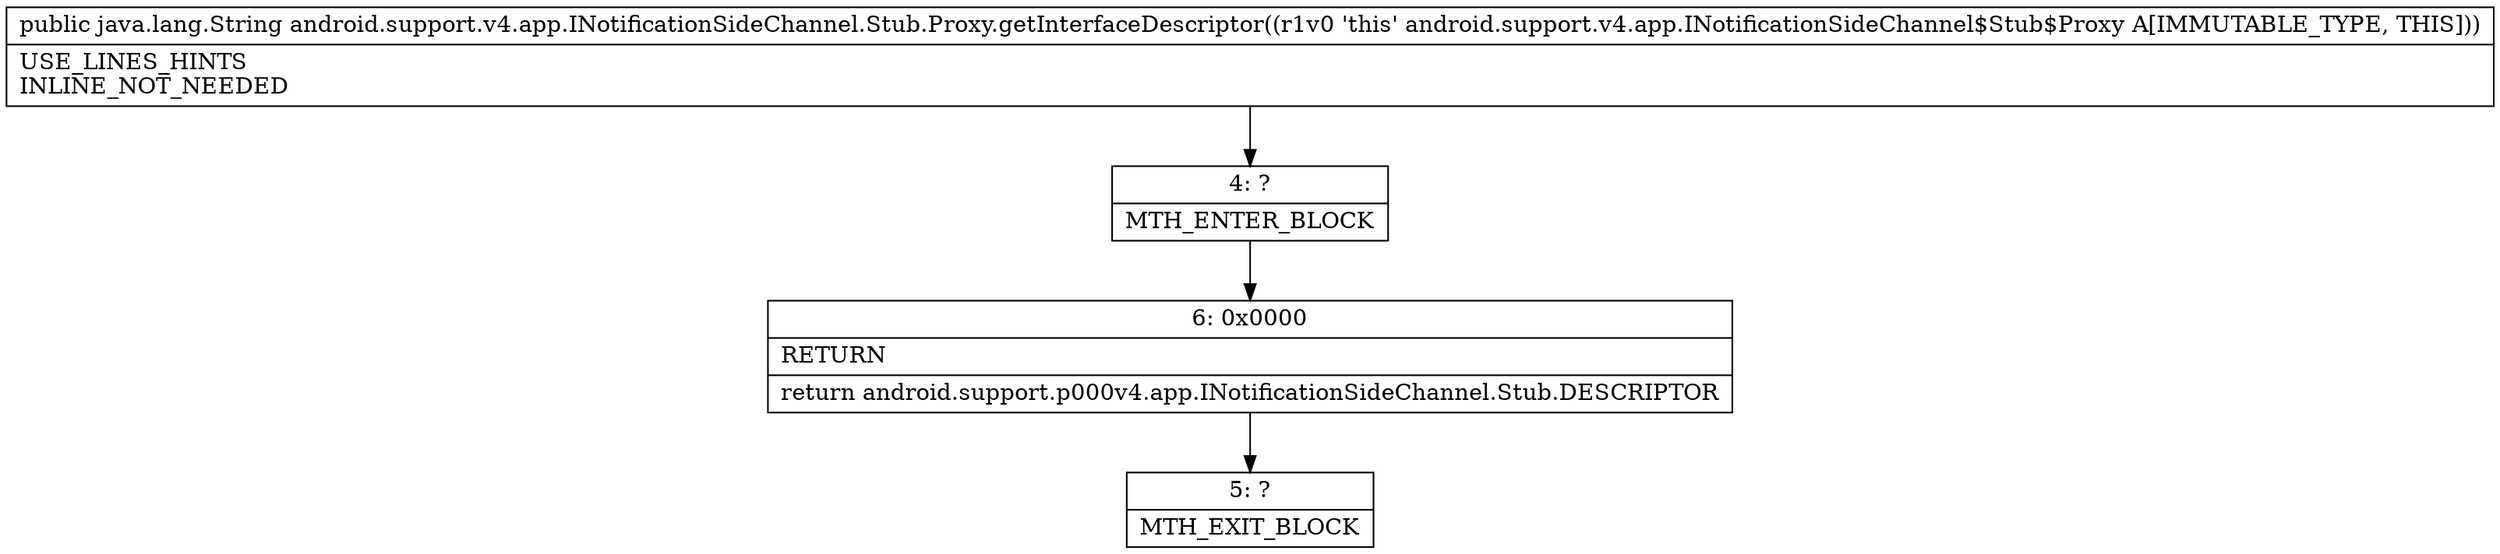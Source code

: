 digraph "CFG forandroid.support.v4.app.INotificationSideChannel.Stub.Proxy.getInterfaceDescriptor()Ljava\/lang\/String;" {
Node_4 [shape=record,label="{4\:\ ?|MTH_ENTER_BLOCK\l}"];
Node_6 [shape=record,label="{6\:\ 0x0000|RETURN\l|return android.support.p000v4.app.INotificationSideChannel.Stub.DESCRIPTOR\l}"];
Node_5 [shape=record,label="{5\:\ ?|MTH_EXIT_BLOCK\l}"];
MethodNode[shape=record,label="{public java.lang.String android.support.v4.app.INotificationSideChannel.Stub.Proxy.getInterfaceDescriptor((r1v0 'this' android.support.v4.app.INotificationSideChannel$Stub$Proxy A[IMMUTABLE_TYPE, THIS]))  | USE_LINES_HINTS\lINLINE_NOT_NEEDED\l}"];
MethodNode -> Node_4;Node_4 -> Node_6;
Node_6 -> Node_5;
}

